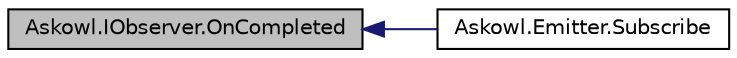 digraph "Askowl.IObserver.OnCompleted"
{
 // INTERACTIVE_SVG=YES
  bgcolor="transparent";
  edge [fontname="Helvetica",fontsize="10",labelfontname="Helvetica",labelfontsize="10"];
  node [fontname="Helvetica",fontsize="10",shape=record];
  rankdir="LR";
  Node1 [label="Askowl.IObserver.OnCompleted",height=0.2,width=0.4,color="black", fillcolor="grey75", style="filled", fontcolor="black"];
  Node1 -> Node2 [dir="back",color="midnightblue",fontsize="10",style="solid",fontname="Helvetica"];
  Node2 [label="Askowl.Emitter.Subscribe",height=0.2,width=0.4,color="black",URL="$class_askowl_1_1_emitter.html#a70367f6b3d7f718f94b58f6b88ee3f8e",tooltip="Ask an emitter to tell me too "];
}
